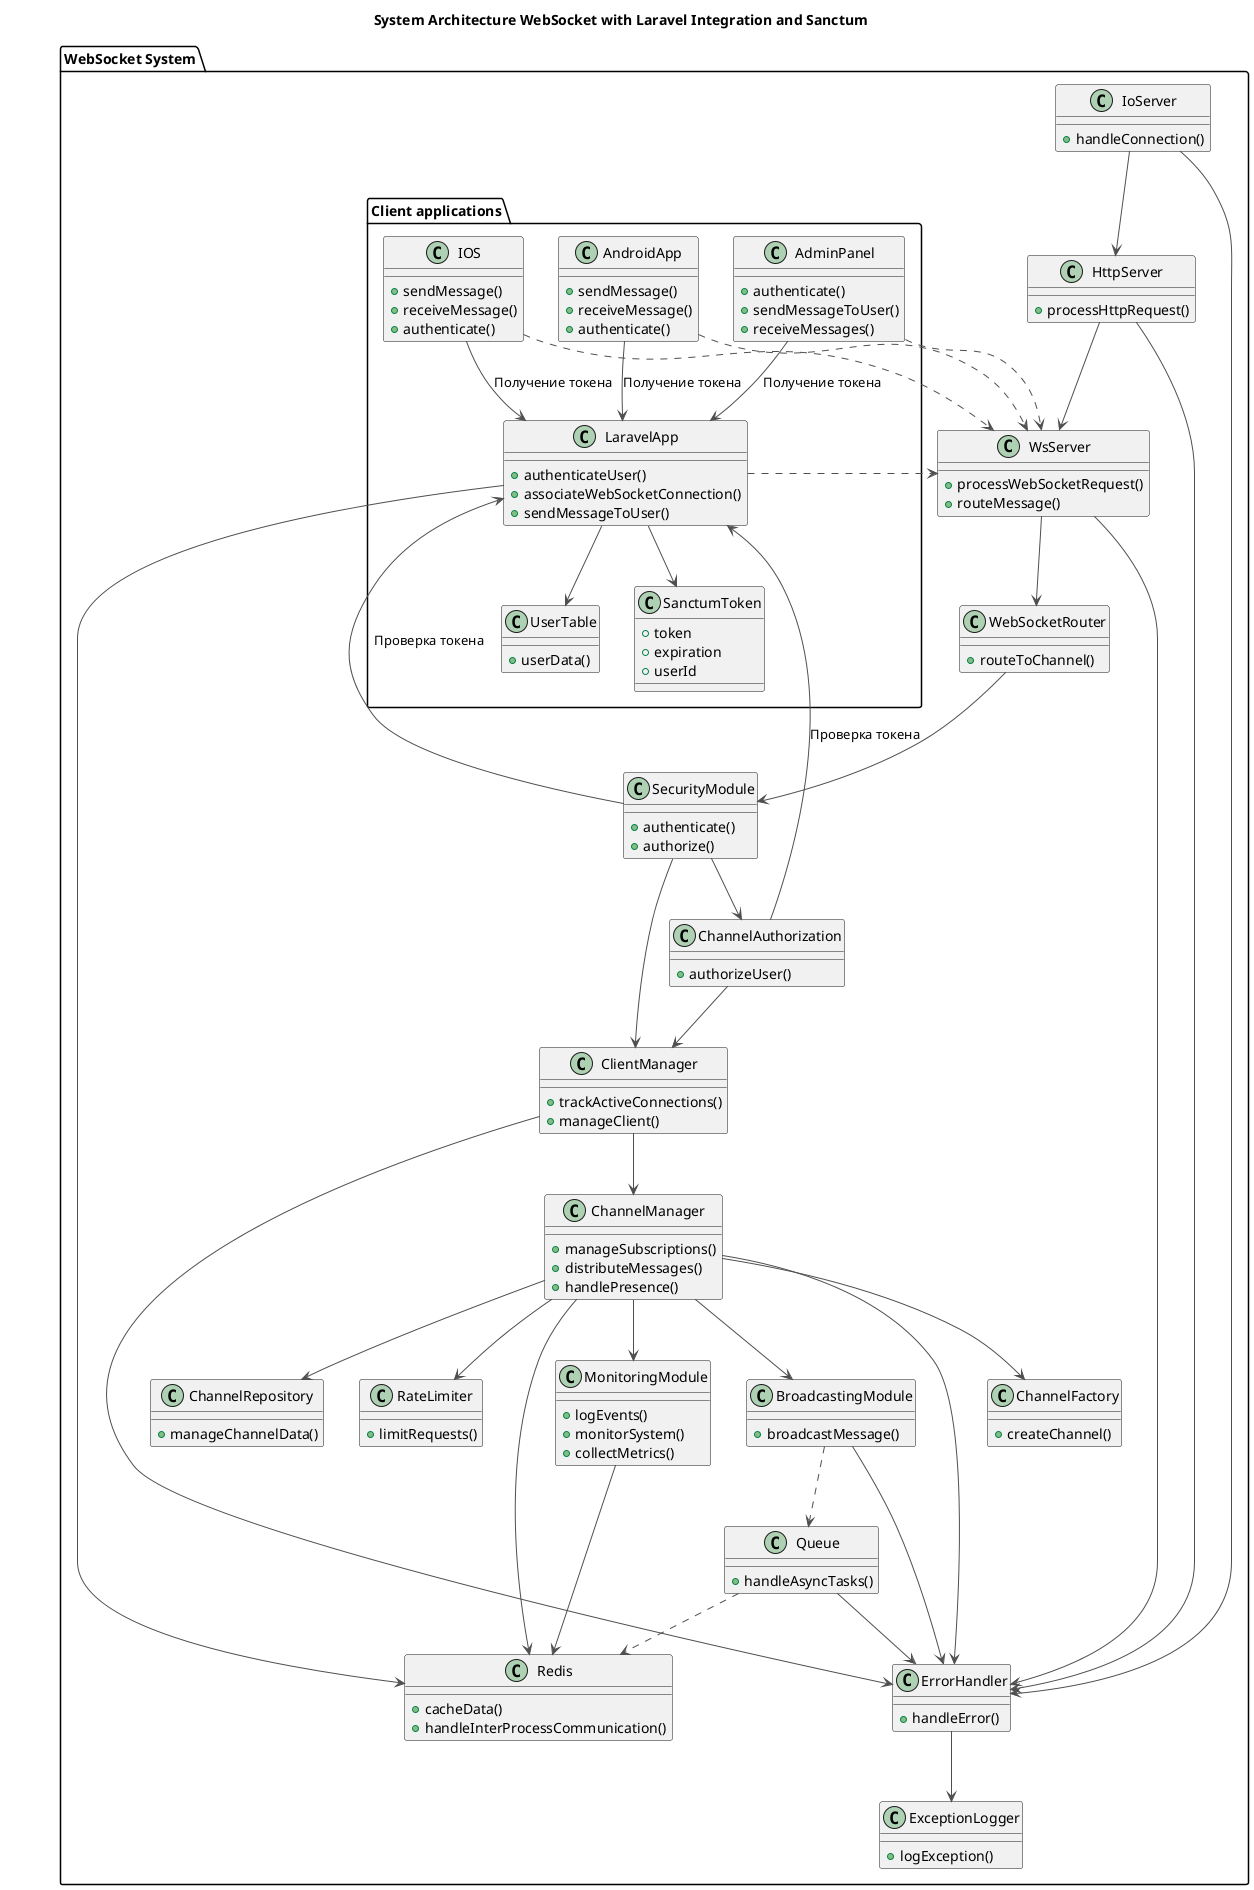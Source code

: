 @startuml
title System Architecture WebSocket with Laravel Integration and Sanctum

top to bottom direction

' Определяем палитру цветов для стрелок
!define COLOR_PAIR1 #4F4F4F
!define COLOR_PAIR2 #4c94e0
!define COLOR_PAIR3 #2E8B57
!define COLOR_PAIR4 #00a693
!define COLOR_PAIR5 #B8860B
!define COLOR_PAIR6 #8B0000
!define COLOR_PAIR7 #006600
!define COLOR_PAIR8 #964b00

' Синхронные и асинхронные вызовы
skinparam Arrow {
    Color COLOR_PAIR1
    Thickness 1
    ArrowColor COLOR_PAIR1
}

package "WebSocket System" {
' Классы WebSocket
    class ErrorHandler {
        +handleError()
        ' Комментарий: Обрабатывает ошибки и логирует исключения.
        ' Этот класс отвечает за обработку ошибок, возникших в системе, и запись исключений для упрощения диагностики и устранения проблем.
    }

    class IoServer {
        +handleConnection()
        ' Комментарий: Обрабатывает входящие соединения.
        ' Управляет сетевыми соединениями, устанавливая и поддерживая связь между клиентами и сервером.
    }

    class HttpServer {
        +processHttpRequest()
        ' Комментарий: Обрабатывает HTTP-запросы для WebSocket-соединений.
        ' Обрабатывает запросы HTTP, которые необходимы для установления и управления WebSocket-соединениями.
    }

    class WsServer {
        +processWebSocketRequest()
        +routeMessage()
        ' Комментарий: Управляет WebSocket-соединениями и маршрутизацией сообщений.
        ' Отвечает за обработку WebSocket-запросов и маршрутизацию сообщений между клиентами и серверами.
    }

    class WebSocketRouter {
        +routeToChannel()
        ' Комментарий: Определяет маршрут сообщения к соответствующему каналу на основе авторизации и других факторов.
        ' Осуществляет маршрутизацию сообщений к нужным каналам в зависимости от авторизации и других условий.
    }

    class ClientManager {
        +trackActiveConnections()
        +manageClient()
        ' Комментарий: Управляет активными соединениями клиентов.
        ' Отслеживает активные соединения и управляет состоянием взаимодействий с клиентами.
    }

    class ChannelManager {
        +manageSubscriptions()
        +distributeMessages()
        +handlePresence()
        ' Комментарий: Управляет подписками, распределением сообщений и присутствием.
        ' Управляет подписками пользователей на каналы, распределяет сообщения и отслеживает присутствие пользователей в каналах.
    }

    class SecurityModule {
        +authenticate()
        +authorize()
        ' Комментарий: Этот класс отвечает за два основных аспекта безопасности:
        ' 1. Аутентификация: Проверяет, что пользователь является тем, за кого себя выдает.
        ' 2. Авторизация: Определяет, имеет ли аутентифицированный пользователь права на доступ к конкретным ресурсам или действиям.
    }

    class ChannelAuthorization {
        +authorizeUser()
        ' Комментарий: Этот класс специализируется на проверке прав доступа пользователя к конкретным каналам.
        ' Он проверяет, может ли пользователь взаимодействовать с каналом на основе предоставленных разрешений или подписок.
    }

    class BroadcastingModule {
        +broadcastMessage()
        ' Комментарий: Отвечает за рассылку сообщений.
        ' Управляет рассылкой сообщений между клиентами или каналами, обеспечивая их доставку.
    }

    class MonitoringModule {
        +logEvents()
        +monitorSystem()
        +collectMetrics()
        ' Комментарий: Осуществляет мониторинг и логирование.
        ' Сбор метрик, мониторинг состояния системы и запись событий для анализа и улучшения работы системы.
    }

    class Queue {
        +handleAsyncTasks()
        ' Комментарий: Управляет асинхронными задачами и обработкой сообщений.
        ' Обеспечивает выполнение фоновых операций и обработку асинхронных задач.
    }

    class Redis {
        +cacheData()
        +handleInterProcessCommunication()
        ' Комментарий: Кэширует данные и обеспечивает IPC.
        ' Используется для кэширования данных для быстрого доступа и обеспечения коммуникации между процессами.
    }

    class ChannelFactory {
        +createChannel()
        ' Комментарий: Создает различные типы каналов.
        ' Отвечает за создание и настройку различных типов каналов для обмена сообщениями.
    }

    class ExceptionLogger {
        +logException()
        ' Комментарий: Логирует исключения.
        ' Записывает информацию об исключениях и ошибках для последующего анализа и устранения.
    }

    class ChannelRepository {
        +manageChannelData()
        ' Комментарий: Управляет данными каналов.
        ' Обеспечивает создание, обновление и удаление данных, связанных с каналами.
    }

    class RateLimiter {
        +limitRequests()
        ' Комментарий: Ограничивает количество запросов от клиента.
        ' Регулирует количество запросов, которые клиент может отправлять, предотвращая злоупотребления и перегрузки.
    }
  ' Классы Laravel
    package "Client applications" {
        class LaravelApp {
            +authenticateUser()
            +associateWebSocketConnection()
            +sendMessageToUser()
            ' Комментарий: Этот класс управляет взаимодействием с пользователями в системе.
            ' 1. Аутентификация: Проверяет учетные данные пользователей для входа в систему.
            ' 2. Связывание WebSocket: Устанавливает и управляет WebSocket-соединениями для пользователей.
            ' 3. Отправка сообщений: Позволяет отправлять сообщения пользователям.
        }

        class UserTable {
            +userData()
            ' Комментарий: Хранит данные о пользователях, которые связаны с WebSocket-соединениями.
            ' Содержит информацию о пользователях, такую как их учетные записи и статусы подключения.
        }

        class SanctumToken {
            +token
            +expiration
            +userId
            ' Комментарий: Содержит информацию о токенах, которые используются для аутентификации пользователей.
            ' 1. Токен: Уникальный идентификатор для аутентификации пользователя.
            ' 2. Срок действия: Время, до которого токен остается действительным.
            ' 3. Идентификатор пользователя: ID пользователя, которому принадлежит токен.
        }

        LaravelApp --> UserTable
        ' Комментарий: LaravelApp взаимодействует с UserTable для получения информации о пользователях.

        LaravelApp --> Redis
        ' Комментарий: LaravelApp использует Redis для хранения и получения данных, связанных с сессиями или кэшированием.

        LaravelApp --> SanctumToken
        ' Комментарий: LaravelApp использует SanctumToken для аутентификации пользователей.

        LaravelApp -[dashed]-> WsServer
        ' Комментарий: LaravelApp взаимодействует с WebSocket-сервером для обмена сообщениями через WebSocket (с использованием асинхронного соединения).

        class AdminPanel {
            +authenticate()
            +sendMessageToUser()
            +receiveMessages()
            ' Комментарий: Этот класс управляет административной панелью для взаимодействия с пользователями.
            ' 1. Аутентификация: Проверяет учетные данные администратора для доступа к панели.
            ' 2. Отправка сообщений: Позволяет администраторам отправлять сообщения пользователям.
            ' 3. Получение сообщений: Позволяет администраторам получать сообщения от пользователей.
        }

        AdminPanel -[dashed]-> WsServer
        ' Комментарий: AdminPanel взаимодействует с WebSocket-сервером для отправки и получения сообщений (асинхронно).

        AdminPanel --> LaravelApp : Получение токена
        ' Комментарий: AdminPanel получает токены аутентификации от LaravelApp для проверки подлинности.

        class IOS {
            +sendMessage()
            +receiveMessage()
            +authenticate()
            ' Комментарий: Этот класс представляет приложение для iOS, которое взаимодействует с сервером.
            ' 1. Отправка сообщений: Позволяет отправлять сообщения.
            ' 2. Получение сообщений: Позволяет получать сообщения.
            ' 3. Аутентификация: Позволяет пользователю войти в систему.
        }

        IOS -[dashed]-> WsServer
        ' Комментарий: IOS-приложение взаимодействует с WebSocket-сервером для отправки и получения сообщений (асинхронно).

        IOS --> LaravelApp : Получение токена
        ' Комментарий: IOS-приложение получает токены аутентификации от LaravelApp для доступа к системе.

        class AndroidApp {
            +sendMessage()
            +receiveMessage()
            +authenticate()
            ' Комментарий: Этот класс представляет Android-приложение для взаимодействия с сервером.
            ' 1. Отправка сообщений: Позволяет отправлять сообщения.
            ' 2. Получение сообщений: Позволяет получать сообщения.
            ' 3. Аутентификация: Позволяет пользователю войти в систему.
        }

        AndroidApp -[dashed]-> WsServer
        ' Комментарий: Android-приложение взаимодействует с WebSocket-сервером для отправки и получения сообщений (асинхронно).

        AndroidApp --> LaravelApp : Получение токена
        ' Комментарий: Android-приложение получает токены аутентификации от LaravelApp для доступа к системе.
    }

    ' Связи между компонентами WebSocket

    HttpServer --> WsServer
    ' Комментарий: HttpServer передает HTTP-запросы WebSocket-серверу (WsServer) для обработки WebSocket-соединений.

    IoServer --> HttpServer
    ' Комментарий: IoServer обрабатывает входящие соединения и передает их HttpServer для обработки HTTP-запросов.

    WsServer --> WebSocketRouter
    ' Комментарий: WsServer передает WebSocket-запросы WebSocketRouter для маршрутизации сообщений.

    WsServer --> ErrorHandler
    ' Комментарий: WsServer обращается к ErrorHandler для обработки и логирования ошибок, возникающих при обработке WebSocket-соединений.

    WebSocketRouter --> SecurityModule
    ' Комментарий: WebSocketRouter обращается к SecurityModule для проверки авторизации перед маршрутизацией сообщений.

    SecurityModule --> LaravelApp : Проверка токена
    ' Комментарий: SecurityModule отправляет запрос в LaravelApp для проверки токена аутентификации и получения подтверждения о правомерности доступа.

    SecurityModule --> ChannelAuthorization
    ' Комментарий: SecurityModule обращается к ChannelAuthorization для проверки прав доступа пользователя к конкретному каналу.

    SecurityModule --> ClientManager
    ' Комментарий: SecurityModule взаимодействует с ClientManager для получения информации о текущих соединениях и их статусах.

    ChannelAuthorization --> LaravelApp : Проверка токена
    ' Комментарий: ChannelAuthorization проверяет токен пользователя через LaravelApp, чтобы убедиться в его правомочности для доступа к каналу.

    ChannelAuthorization --> ClientManager
    ' Комментарий: ChannelAuthorization взаимодействует с ClientManager для проверки статуса пользователя и наличия активных соединений.

    IoServer --> ErrorHandler
    ' Комментарий: IoServer обращается к ErrorHandler для обработки и логирования ошибок, возникающих при установлении соединений.

    HttpServer --> ErrorHandler
    ' Комментарий: HttpServer обращается к ErrorHandler для обработки и логирования ошибок, возникающих при обработке HTTP-запросов.

    ClientManager --> ErrorHandler
    ' Комментарий: ClientManager взаимодействует с ErrorHandler для обработки и логирования ошибок, связанных с управлением клиентскими соединениями.

    ClientManager --> ChannelManager
    ' Комментарий: ClientManager передает информацию о клиентах и их соединениях в ChannelManager для дальнейшей обработки подписок и сообщений.

    ChannelManager --> BroadcastingModule
    ' Комментарий: ChannelManager обращается к BroadcastingModule для рассылки сообщений по подписанным каналам.

    ChannelManager --> MonitoringModule
    ' Комментарий: ChannelManager взаимодействует с MonitoringModule для мониторинга состояния каналов и активных подписок.

    ChannelManager --> RateLimiter
    ' Комментарий: ChannelManager использует RateLimiter для ограничения частоты запросов от клиентов, предотвращая злоупотребления.

    ChannelManager --> Redis
    ' Комментарий: ChannelManager использует Redis для хранения и получения данных о каналах и подписках.

    ChannelManager --> ChannelFactory
    ' Комментарий: ChannelManager взаимодействует с ChannelFactory для создания новых каналов по запросу.

    ChannelManager --> ErrorHandler
    ' Комментарий: ChannelManager обращается к ErrorHandler для обработки и логирования ошибок, возникающих при управлении каналами.

    ChannelManager --> ChannelRepository
    ' Комментарий: ChannelManager использует ChannelRepository для управления данными каналов, хранения и извлечения информации.

    MonitoringModule --> Redis
    ' Комментарий: MonitoringModule использует Redis для хранения и получения метрик и данных о состоянии системы.

    BroadcastingModule -[dashed]-> Queue
    ' Комментарий: BroadcastingModule взаимодействует с Queue для обработки асинхронных задач, связанных с рассылкой сообщений.

    BroadcastingModule --> ErrorHandler
    ' Комментарий: BroadcastingModule обращается к ErrorHandler для обработки и логирования ошибок при рассылке сообщений.

    Queue -[dashed]-> Redis
    ' Комментарий: Queue использует Redis для хранения задач и управления очередями сообщений.

    Queue --> ErrorHandler
    ' Комментарий: Queue взаимодействует с ErrorHandler для обработки и логирования ошибок, возникающих при выполнении асинхронных задач.

    ErrorHandler --> ExceptionLogger
    ' Комментарий: ErrorHandler передает информацию о возникающих исключениях в ExceptionLogger для их записи и анализа.

}
@enduml
